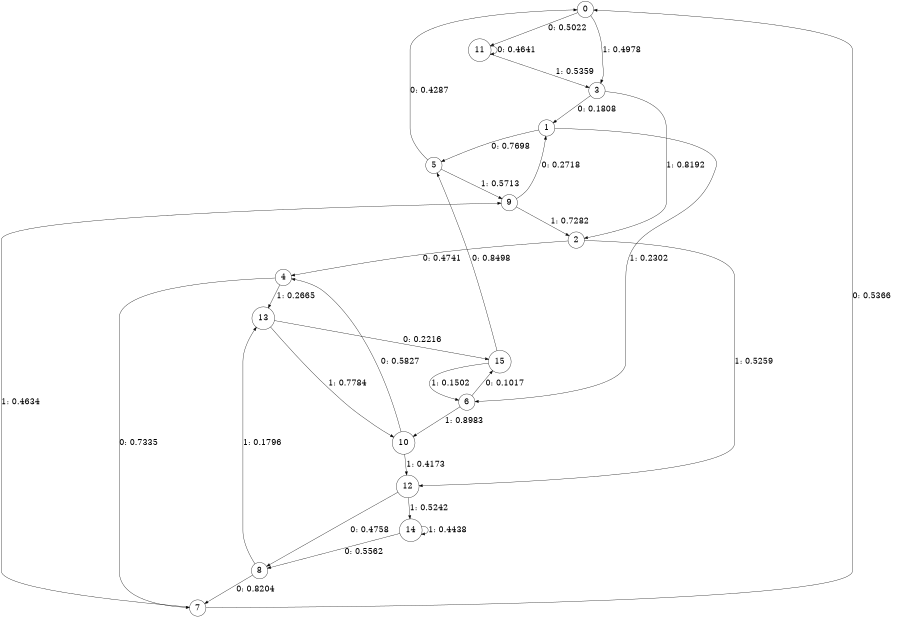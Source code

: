 digraph "ch8faceL4" {
size = "6,8.5";
ratio = "fill";
node [shape = circle];
node [fontsize = 24];
edge [fontsize = 24];
0 -> 11 [label = "0: 0.5022   "];
0 -> 3 [label = "1: 0.4978   "];
1 -> 5 [label = "0: 0.7698   "];
1 -> 6 [label = "1: 0.2302   "];
2 -> 4 [label = "0: 0.4741   "];
2 -> 12 [label = "1: 0.5259   "];
3 -> 1 [label = "0: 0.1808   "];
3 -> 2 [label = "1: 0.8192   "];
4 -> 7 [label = "0: 0.7335   "];
4 -> 13 [label = "1: 0.2665   "];
5 -> 0 [label = "0: 0.4287   "];
5 -> 9 [label = "1: 0.5713   "];
6 -> 15 [label = "0: 0.1017   "];
6 -> 10 [label = "1: 0.8983   "];
7 -> 0 [label = "0: 0.5366   "];
7 -> 9 [label = "1: 0.4634   "];
8 -> 7 [label = "0: 0.8204   "];
8 -> 13 [label = "1: 0.1796   "];
9 -> 1 [label = "0: 0.2718   "];
9 -> 2 [label = "1: 0.7282   "];
10 -> 4 [label = "0: 0.5827   "];
10 -> 12 [label = "1: 0.4173   "];
11 -> 11 [label = "0: 0.4641   "];
11 -> 3 [label = "1: 0.5359   "];
12 -> 8 [label = "0: 0.4758   "];
12 -> 14 [label = "1: 0.5242   "];
13 -> 15 [label = "0: 0.2216   "];
13 -> 10 [label = "1: 0.7784   "];
14 -> 8 [label = "0: 0.5562   "];
14 -> 14 [label = "1: 0.4438   "];
15 -> 5 [label = "0: 0.8498   "];
15 -> 6 [label = "1: 0.1502   "];
}